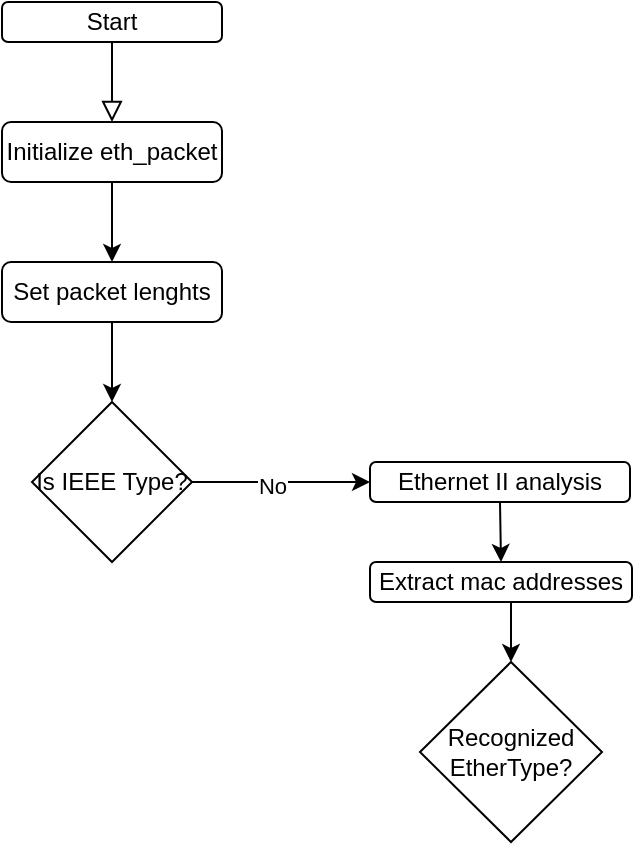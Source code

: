<mxfile version="22.0.4" type="device">
  <diagram id="C5RBs43oDa-KdzZeNtuy" name="Page-1">
    <mxGraphModel dx="989" dy="546" grid="1" gridSize="10" guides="1" tooltips="1" connect="1" arrows="1" fold="1" page="1" pageScale="1" pageWidth="827" pageHeight="1169" math="0" shadow="0">
      <root>
        <mxCell id="WIyWlLk6GJQsqaUBKTNV-0" />
        <mxCell id="WIyWlLk6GJQsqaUBKTNV-1" parent="WIyWlLk6GJQsqaUBKTNV-0" />
        <mxCell id="WIyWlLk6GJQsqaUBKTNV-2" value="" style="rounded=0;html=1;jettySize=auto;orthogonalLoop=1;fontSize=11;endArrow=block;endFill=0;endSize=8;strokeWidth=1;shadow=0;labelBackgroundColor=none;edgeStyle=orthogonalEdgeStyle;" parent="WIyWlLk6GJQsqaUBKTNV-1" source="WIyWlLk6GJQsqaUBKTNV-3" edge="1">
          <mxGeometry relative="1" as="geometry">
            <mxPoint x="155" y="80" as="targetPoint" />
          </mxGeometry>
        </mxCell>
        <mxCell id="WIyWlLk6GJQsqaUBKTNV-3" value="Start" style="rounded=1;whiteSpace=wrap;html=1;fontSize=12;glass=0;strokeWidth=1;shadow=0;" parent="WIyWlLk6GJQsqaUBKTNV-1" vertex="1">
          <mxGeometry x="100" y="20" width="110" height="20" as="geometry" />
        </mxCell>
        <mxCell id="Hdnl6jBa5hqJ2MWEJxSK-3" style="edgeStyle=orthogonalEdgeStyle;rounded=0;orthogonalLoop=1;jettySize=auto;html=1;exitX=0.5;exitY=1;exitDx=0;exitDy=0;entryX=0.5;entryY=0;entryDx=0;entryDy=0;" edge="1" parent="WIyWlLk6GJQsqaUBKTNV-1" source="Hdnl6jBa5hqJ2MWEJxSK-0" target="Hdnl6jBa5hqJ2MWEJxSK-2">
          <mxGeometry relative="1" as="geometry" />
        </mxCell>
        <mxCell id="Hdnl6jBa5hqJ2MWEJxSK-0" value="Initialize eth_packet" style="rounded=1;whiteSpace=wrap;html=1;" vertex="1" parent="WIyWlLk6GJQsqaUBKTNV-1">
          <mxGeometry x="100" y="80" width="110" height="30" as="geometry" />
        </mxCell>
        <mxCell id="Hdnl6jBa5hqJ2MWEJxSK-5" style="edgeStyle=orthogonalEdgeStyle;rounded=0;orthogonalLoop=1;jettySize=auto;html=1;exitX=0.5;exitY=1;exitDx=0;exitDy=0;entryX=0.5;entryY=0;entryDx=0;entryDy=0;" edge="1" parent="WIyWlLk6GJQsqaUBKTNV-1" source="Hdnl6jBa5hqJ2MWEJxSK-2" target="Hdnl6jBa5hqJ2MWEJxSK-4">
          <mxGeometry relative="1" as="geometry" />
        </mxCell>
        <mxCell id="Hdnl6jBa5hqJ2MWEJxSK-2" value="Set packet lenghts" style="rounded=1;whiteSpace=wrap;html=1;" vertex="1" parent="WIyWlLk6GJQsqaUBKTNV-1">
          <mxGeometry x="100" y="150" width="110" height="30" as="geometry" />
        </mxCell>
        <mxCell id="Hdnl6jBa5hqJ2MWEJxSK-9" style="edgeStyle=orthogonalEdgeStyle;rounded=0;orthogonalLoop=1;jettySize=auto;html=1;exitX=1;exitY=0.5;exitDx=0;exitDy=0;entryX=0;entryY=0.5;entryDx=0;entryDy=0;" edge="1" parent="WIyWlLk6GJQsqaUBKTNV-1" source="Hdnl6jBa5hqJ2MWEJxSK-4" target="Hdnl6jBa5hqJ2MWEJxSK-8">
          <mxGeometry relative="1" as="geometry" />
        </mxCell>
        <mxCell id="Hdnl6jBa5hqJ2MWEJxSK-10" value="No" style="edgeLabel;html=1;align=center;verticalAlign=middle;resizable=0;points=[];" vertex="1" connectable="0" parent="Hdnl6jBa5hqJ2MWEJxSK-9">
          <mxGeometry x="-0.11" y="-2" relative="1" as="geometry">
            <mxPoint as="offset" />
          </mxGeometry>
        </mxCell>
        <mxCell id="Hdnl6jBa5hqJ2MWEJxSK-4" value="Is IEEE Type?" style="rhombus;whiteSpace=wrap;html=1;" vertex="1" parent="WIyWlLk6GJQsqaUBKTNV-1">
          <mxGeometry x="115" y="220" width="80" height="80" as="geometry" />
        </mxCell>
        <mxCell id="Hdnl6jBa5hqJ2MWEJxSK-12" style="edgeStyle=orthogonalEdgeStyle;rounded=0;orthogonalLoop=1;jettySize=auto;html=1;exitX=0.5;exitY=1;exitDx=0;exitDy=0;entryX=0.5;entryY=0;entryDx=0;entryDy=0;" edge="1" parent="WIyWlLk6GJQsqaUBKTNV-1" source="Hdnl6jBa5hqJ2MWEJxSK-8" target="Hdnl6jBa5hqJ2MWEJxSK-11">
          <mxGeometry relative="1" as="geometry" />
        </mxCell>
        <mxCell id="Hdnl6jBa5hqJ2MWEJxSK-8" value="Ethernet II analysis" style="rounded=1;whiteSpace=wrap;html=1;" vertex="1" parent="WIyWlLk6GJQsqaUBKTNV-1">
          <mxGeometry x="284" y="250" width="130" height="20" as="geometry" />
        </mxCell>
        <mxCell id="Hdnl6jBa5hqJ2MWEJxSK-14" style="edgeStyle=orthogonalEdgeStyle;rounded=0;orthogonalLoop=1;jettySize=auto;html=1;exitX=0.5;exitY=1;exitDx=0;exitDy=0;entryX=0.5;entryY=0;entryDx=0;entryDy=0;" edge="1" parent="WIyWlLk6GJQsqaUBKTNV-1" source="Hdnl6jBa5hqJ2MWEJxSK-11" target="Hdnl6jBa5hqJ2MWEJxSK-13">
          <mxGeometry relative="1" as="geometry" />
        </mxCell>
        <mxCell id="Hdnl6jBa5hqJ2MWEJxSK-11" value="Extract mac addresses" style="rounded=1;whiteSpace=wrap;html=1;" vertex="1" parent="WIyWlLk6GJQsqaUBKTNV-1">
          <mxGeometry x="284" y="300" width="131" height="20" as="geometry" />
        </mxCell>
        <mxCell id="Hdnl6jBa5hqJ2MWEJxSK-13" value="Recognized EtherType?" style="rhombus;whiteSpace=wrap;html=1;" vertex="1" parent="WIyWlLk6GJQsqaUBKTNV-1">
          <mxGeometry x="309" y="350" width="91" height="90" as="geometry" />
        </mxCell>
      </root>
    </mxGraphModel>
  </diagram>
</mxfile>
